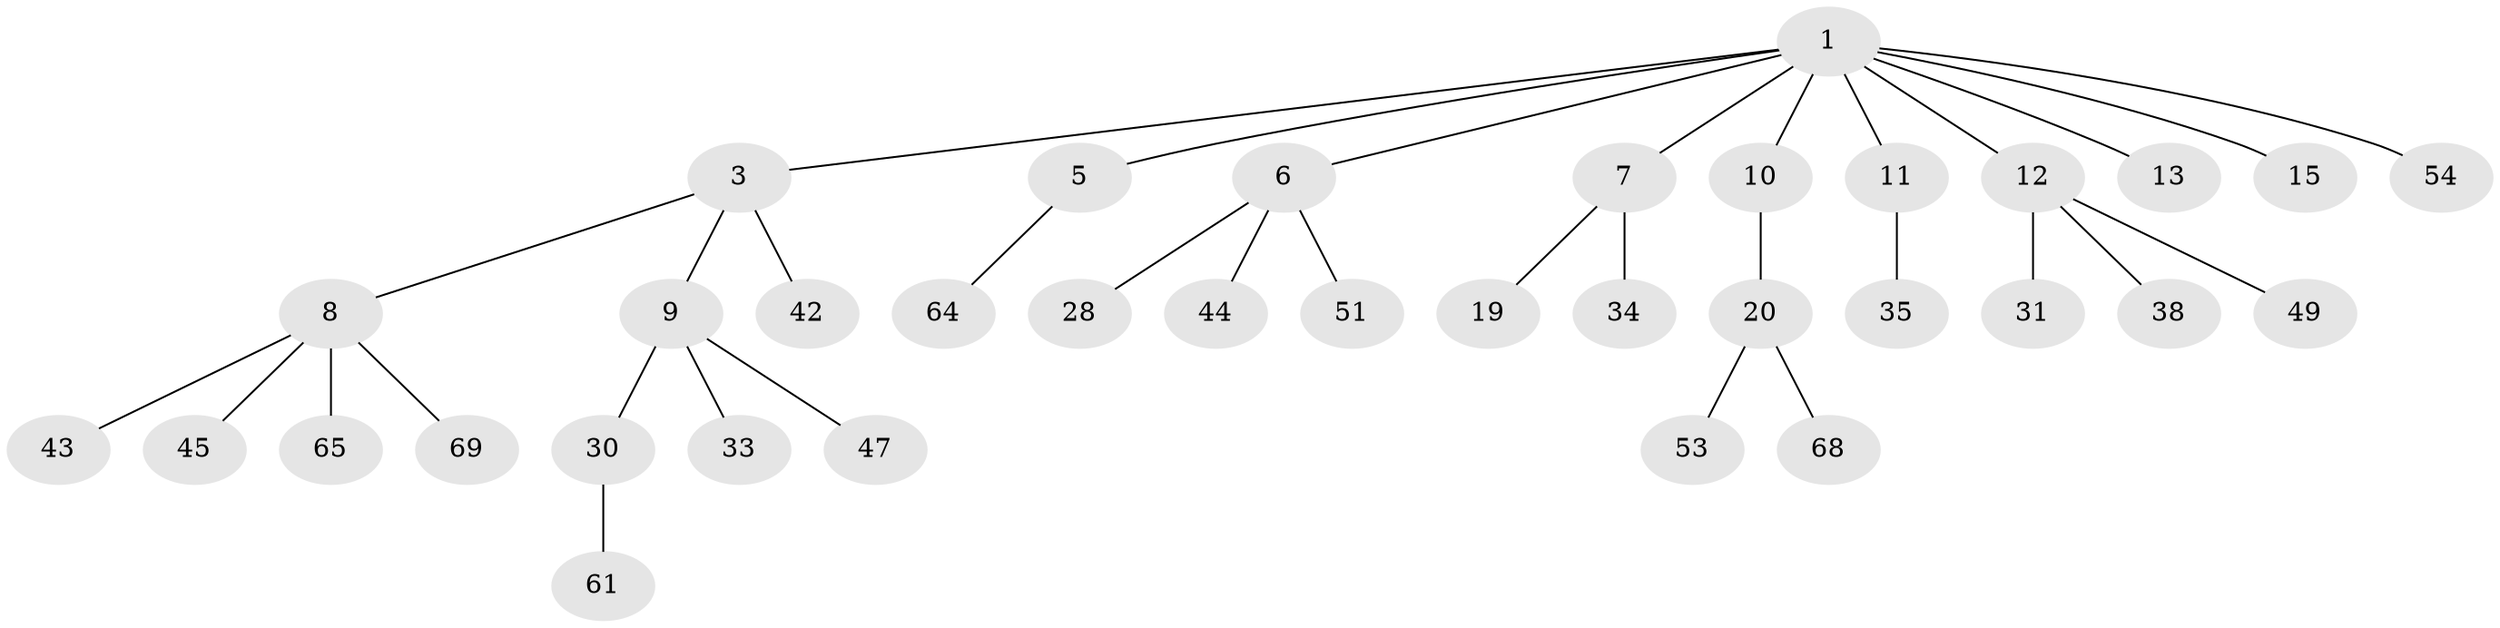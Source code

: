 // original degree distribution, {5: 0.028169014084507043, 7: 0.014084507042253521, 1: 0.4507042253521127, 2: 0.3380281690140845, 4: 0.056338028169014086, 3: 0.09859154929577464, 6: 0.014084507042253521}
// Generated by graph-tools (version 1.1) at 2025/19/03/04/25 18:19:24]
// undirected, 35 vertices, 34 edges
graph export_dot {
graph [start="1"]
  node [color=gray90,style=filled];
  1 [super="+2"];
  3 [super="+4"];
  5;
  6 [super="+18+32"];
  7 [super="+16+60"];
  8 [super="+29"];
  9 [super="+14+27+23+50"];
  10;
  11 [super="+21"];
  12 [super="+17"];
  13 [super="+58"];
  15 [super="+41"];
  19 [super="+40"];
  20 [super="+22"];
  28 [super="+52"];
  30 [super="+39+37"];
  31 [super="+48"];
  33;
  34;
  35 [super="+36"];
  38;
  42;
  43;
  44 [super="+70"];
  45;
  47;
  49;
  51;
  53 [super="+66"];
  54 [super="+56"];
  61;
  64;
  65;
  68;
  69;
  1 -- 6;
  1 -- 10;
  1 -- 12;
  1 -- 13;
  1 -- 3;
  1 -- 5;
  1 -- 54;
  1 -- 7;
  1 -- 11;
  1 -- 15;
  3 -- 8;
  3 -- 9;
  3 -- 42;
  5 -- 64;
  6 -- 28;
  6 -- 51;
  6 -- 44;
  7 -- 34;
  7 -- 19;
  8 -- 43;
  8 -- 65;
  8 -- 45;
  8 -- 69;
  9 -- 33;
  9 -- 30;
  9 -- 47;
  10 -- 20;
  11 -- 35;
  12 -- 49;
  12 -- 38;
  12 -- 31;
  20 -- 53;
  20 -- 68;
  30 -- 61;
}

